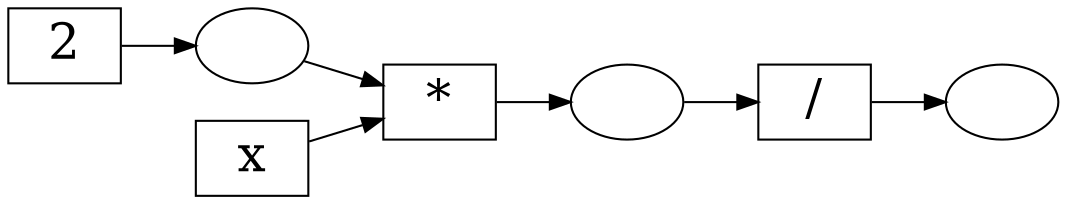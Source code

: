 // (a + 2) * c
digraph G {
    rankdir = "LR";
    fontsize="24"
    node [ fontsize="24"; shape=rect ]

    two [label="2"];
    ctwo [label="",shape=ellipse];
    x [label="x"];
    x2 [label="*"];
    cx2 [label="",shape=ellipse];
    x2_div2 [label="/"];
    ctop [label="",shape=ellipse];

    x -> x2;
    two -> ctwo;
    ctwo -> x2;
    x2 -> cx2;
    cx2 -> x2_div2;
    x2_div2 -> ctop;
}
